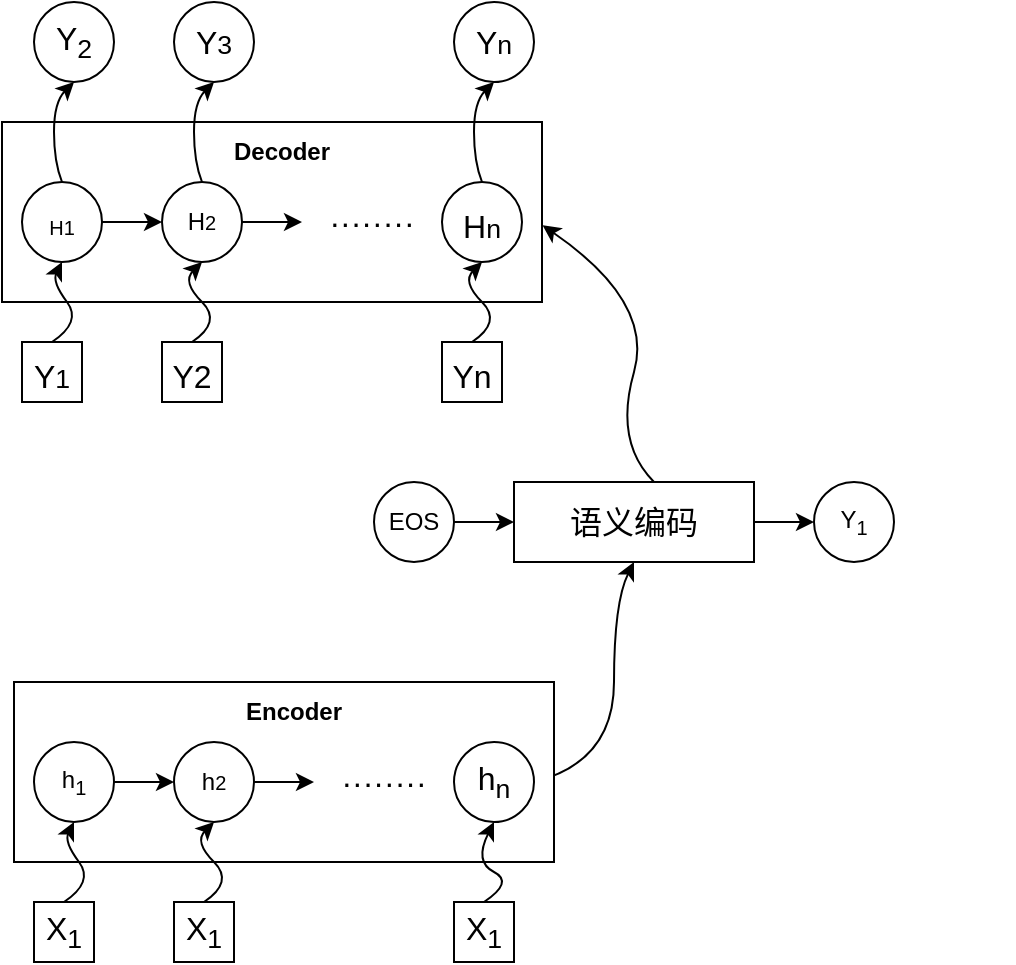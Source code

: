 <mxfile version="16.6.6" type="github">
  <diagram id="hiOp7Bwk2QjaeOvmeOmg" name="Page-1">
    <mxGraphModel dx="865" dy="476" grid="1" gridSize="10" guides="1" tooltips="1" connect="1" arrows="1" fold="1" page="1" pageScale="1" pageWidth="827" pageHeight="1169" math="0" shadow="0">
      <root>
        <mxCell id="0" />
        <mxCell id="1" parent="0" />
        <mxCell id="fNbBfzDh9LQIePBC2v9w-11" value="" style="group" vertex="1" connectable="0" parent="1">
          <mxGeometry x="370" y="390" width="70" height="40" as="geometry" />
        </mxCell>
        <mxCell id="fNbBfzDh9LQIePBC2v9w-12" value="" style="ellipse;whiteSpace=wrap;html=1;aspect=fixed;" vertex="1" parent="fNbBfzDh9LQIePBC2v9w-11">
          <mxGeometry width="40" height="40" as="geometry" />
        </mxCell>
        <mxCell id="fNbBfzDh9LQIePBC2v9w-14" value="h&lt;span style=&quot;font-size: 10px&quot;&gt;&lt;sub&gt;n&lt;/sub&gt;&lt;/span&gt;" style="text;html=1;strokeColor=none;fillColor=none;align=center;verticalAlign=middle;whiteSpace=wrap;rounded=0;" vertex="1" parent="fNbBfzDh9LQIePBC2v9w-11">
          <mxGeometry x="5" y="5" width="30" height="30" as="geometry" />
        </mxCell>
        <mxCell id="fNbBfzDh9LQIePBC2v9w-16" value="" style="curved=1;endArrow=classic;html=1;rounded=0;fontSize=16;exitX=1;exitY=0.5;exitDx=0;exitDy=0;" edge="1" parent="1" source="fNbBfzDh9LQIePBC2v9w-12">
          <mxGeometry width="50" height="50" relative="1" as="geometry">
            <mxPoint x="440" y="410" as="sourcePoint" />
            <mxPoint x="460" y="300" as="targetPoint" />
            <Array as="points">
              <mxPoint x="450" y="400" />
              <mxPoint x="450" y="320" />
            </Array>
          </mxGeometry>
        </mxCell>
        <mxCell id="fNbBfzDh9LQIePBC2v9w-25" value="" style="group;rotation=180;" vertex="1" connectable="0" parent="1">
          <mxGeometry x="580" y="240" width="70" height="40" as="geometry" />
        </mxCell>
        <mxCell id="fNbBfzDh9LQIePBC2v9w-49" value="" style="group" vertex="1" connectable="0" parent="1">
          <mxGeometry x="330" y="260" width="260" height="40" as="geometry" />
        </mxCell>
        <mxCell id="fNbBfzDh9LQIePBC2v9w-17" value="语义编码" style="rounded=0;whiteSpace=wrap;html=1;fontSize=16;" vertex="1" parent="fNbBfzDh9LQIePBC2v9w-49">
          <mxGeometry x="70" width="120" height="40" as="geometry" />
        </mxCell>
        <mxCell id="fNbBfzDh9LQIePBC2v9w-21" value="" style="group" vertex="1" connectable="0" parent="fNbBfzDh9LQIePBC2v9w-49">
          <mxGeometry width="70" height="40" as="geometry" />
        </mxCell>
        <mxCell id="fNbBfzDh9LQIePBC2v9w-22" value="" style="ellipse;whiteSpace=wrap;html=1;aspect=fixed;" vertex="1" parent="fNbBfzDh9LQIePBC2v9w-21">
          <mxGeometry width="40" height="40" as="geometry" />
        </mxCell>
        <mxCell id="fNbBfzDh9LQIePBC2v9w-23" value="" style="endArrow=classic;html=1;rounded=0;exitX=1;exitY=0.5;exitDx=0;exitDy=0;" edge="1" parent="fNbBfzDh9LQIePBC2v9w-21" source="fNbBfzDh9LQIePBC2v9w-22">
          <mxGeometry width="50" height="50" relative="1" as="geometry">
            <mxPoint x="70" y="60" as="sourcePoint" />
            <mxPoint x="70" y="20" as="targetPoint" />
          </mxGeometry>
        </mxCell>
        <mxCell id="fNbBfzDh9LQIePBC2v9w-24" value="EOS" style="text;html=1;strokeColor=none;fillColor=none;align=center;verticalAlign=middle;whiteSpace=wrap;rounded=0;" vertex="1" parent="fNbBfzDh9LQIePBC2v9w-21">
          <mxGeometry x="5" y="5" width="30" height="30" as="geometry" />
        </mxCell>
        <mxCell id="fNbBfzDh9LQIePBC2v9w-26" value="" style="ellipse;whiteSpace=wrap;html=1;aspect=fixed;" vertex="1" parent="fNbBfzDh9LQIePBC2v9w-49">
          <mxGeometry x="220" width="40" height="40" as="geometry" />
        </mxCell>
        <mxCell id="fNbBfzDh9LQIePBC2v9w-28" value="Y&lt;sub&gt;1&lt;/sub&gt;" style="text;html=1;strokeColor=none;fillColor=none;align=center;verticalAlign=middle;whiteSpace=wrap;rounded=0;" vertex="1" parent="fNbBfzDh9LQIePBC2v9w-49">
          <mxGeometry x="225" y="5" width="30" height="30" as="geometry" />
        </mxCell>
        <mxCell id="fNbBfzDh9LQIePBC2v9w-27" value="" style="endArrow=classic;html=1;rounded=0;exitX=1;exitY=0.5;exitDx=0;exitDy=0;" edge="1" parent="fNbBfzDh9LQIePBC2v9w-49" source="fNbBfzDh9LQIePBC2v9w-17">
          <mxGeometry width="50" height="50" relative="1" as="geometry">
            <mxPoint x="320" y="40" as="sourcePoint" />
            <mxPoint x="220" y="20" as="targetPoint" />
            <Array as="points" />
          </mxGeometry>
        </mxCell>
        <mxCell id="fNbBfzDh9LQIePBC2v9w-50" value="" style="curved=1;endArrow=classic;html=1;rounded=0;fontSize=16;exitX=1;exitY=0.5;exitDx=0;exitDy=0;entryX=1.001;entryY=0.574;entryDx=0;entryDy=0;entryPerimeter=0;" edge="1" parent="1" target="fNbBfzDh9LQIePBC2v9w-62">
          <mxGeometry width="50" height="50" relative="1" as="geometry">
            <mxPoint x="470" y="260" as="sourcePoint" />
            <mxPoint x="420" y="130" as="targetPoint" />
            <Array as="points">
              <mxPoint x="450" y="240" />
              <mxPoint x="470" y="170" />
            </Array>
          </mxGeometry>
        </mxCell>
        <mxCell id="fNbBfzDh9LQIePBC2v9w-54" value="" style="group" vertex="1" connectable="0" parent="1">
          <mxGeometry x="160" y="360" width="260" height="140" as="geometry" />
        </mxCell>
        <mxCell id="fNbBfzDh9LQIePBC2v9w-1" value="" style="rounded=0;whiteSpace=wrap;html=1;" vertex="1" parent="fNbBfzDh9LQIePBC2v9w-54">
          <mxGeometry x="-10" width="270" height="90" as="geometry" />
        </mxCell>
        <mxCell id="fNbBfzDh9LQIePBC2v9w-2" value="&lt;b&gt;Encoder&lt;/b&gt;" style="text;html=1;strokeColor=none;fillColor=none;align=center;verticalAlign=middle;whiteSpace=wrap;rounded=0;" vertex="1" parent="fNbBfzDh9LQIePBC2v9w-54">
          <mxGeometry x="100" width="60" height="30" as="geometry" />
        </mxCell>
        <mxCell id="fNbBfzDh9LQIePBC2v9w-6" value="" style="group" vertex="1" connectable="0" parent="fNbBfzDh9LQIePBC2v9w-54">
          <mxGeometry y="30" width="70" height="40" as="geometry" />
        </mxCell>
        <mxCell id="fNbBfzDh9LQIePBC2v9w-3" value="" style="ellipse;whiteSpace=wrap;html=1;aspect=fixed;" vertex="1" parent="fNbBfzDh9LQIePBC2v9w-6">
          <mxGeometry width="40" height="40" as="geometry" />
        </mxCell>
        <mxCell id="fNbBfzDh9LQIePBC2v9w-4" value="" style="endArrow=classic;html=1;rounded=0;exitX=1;exitY=0.5;exitDx=0;exitDy=0;" edge="1" parent="fNbBfzDh9LQIePBC2v9w-6" source="fNbBfzDh9LQIePBC2v9w-3">
          <mxGeometry width="50" height="50" relative="1" as="geometry">
            <mxPoint x="70" y="60" as="sourcePoint" />
            <mxPoint x="70" y="20" as="targetPoint" />
          </mxGeometry>
        </mxCell>
        <mxCell id="fNbBfzDh9LQIePBC2v9w-5" value="h&lt;sub&gt;1&lt;/sub&gt;" style="text;html=1;strokeColor=none;fillColor=none;align=center;verticalAlign=middle;whiteSpace=wrap;rounded=0;" vertex="1" parent="fNbBfzDh9LQIePBC2v9w-6">
          <mxGeometry x="5" y="5" width="30" height="30" as="geometry" />
        </mxCell>
        <mxCell id="fNbBfzDh9LQIePBC2v9w-7" value="" style="group" vertex="1" connectable="0" parent="fNbBfzDh9LQIePBC2v9w-54">
          <mxGeometry x="70" y="30" width="70" height="40" as="geometry" />
        </mxCell>
        <mxCell id="fNbBfzDh9LQIePBC2v9w-8" value="" style="ellipse;whiteSpace=wrap;html=1;aspect=fixed;" vertex="1" parent="fNbBfzDh9LQIePBC2v9w-7">
          <mxGeometry width="40" height="40" as="geometry" />
        </mxCell>
        <mxCell id="fNbBfzDh9LQIePBC2v9w-9" value="" style="endArrow=classic;html=1;rounded=0;exitX=1;exitY=0.5;exitDx=0;exitDy=0;" edge="1" parent="fNbBfzDh9LQIePBC2v9w-7" source="fNbBfzDh9LQIePBC2v9w-8">
          <mxGeometry width="50" height="50" relative="1" as="geometry">
            <mxPoint x="70" y="60" as="sourcePoint" />
            <mxPoint x="70" y="20" as="targetPoint" />
          </mxGeometry>
        </mxCell>
        <mxCell id="fNbBfzDh9LQIePBC2v9w-10" value="h&lt;span style=&quot;font-size: 10px&quot;&gt;2&lt;/span&gt;" style="text;html=1;strokeColor=none;fillColor=none;align=center;verticalAlign=middle;whiteSpace=wrap;rounded=0;" vertex="1" parent="fNbBfzDh9LQIePBC2v9w-7">
          <mxGeometry x="5" y="5" width="30" height="30" as="geometry" />
        </mxCell>
        <mxCell id="fNbBfzDh9LQIePBC2v9w-15" value="&lt;font style=&quot;font-size: 16px&quot;&gt;········&lt;/font&gt;" style="text;html=1;strokeColor=none;fillColor=none;align=center;verticalAlign=middle;whiteSpace=wrap;rounded=0;" vertex="1" parent="fNbBfzDh9LQIePBC2v9w-54">
          <mxGeometry x="150" y="30" width="50" height="40" as="geometry" />
        </mxCell>
        <mxCell id="fNbBfzDh9LQIePBC2v9w-37" value="" style="group" vertex="1" connectable="0" parent="fNbBfzDh9LQIePBC2v9w-54">
          <mxGeometry y="90" width="30" height="50" as="geometry" />
        </mxCell>
        <mxCell id="fNbBfzDh9LQIePBC2v9w-33" value="" style="group" vertex="1" connectable="0" parent="fNbBfzDh9LQIePBC2v9w-37">
          <mxGeometry y="20" width="30" height="30" as="geometry" />
        </mxCell>
        <mxCell id="fNbBfzDh9LQIePBC2v9w-31" value="" style="rounded=0;whiteSpace=wrap;html=1;fontSize=16;" vertex="1" parent="fNbBfzDh9LQIePBC2v9w-33">
          <mxGeometry width="30" height="30" as="geometry" />
        </mxCell>
        <mxCell id="fNbBfzDh9LQIePBC2v9w-32" value="X&lt;sub&gt;1&lt;/sub&gt;" style="text;html=1;strokeColor=none;fillColor=none;align=center;verticalAlign=middle;whiteSpace=wrap;rounded=0;fontSize=16;" vertex="1" parent="fNbBfzDh9LQIePBC2v9w-33">
          <mxGeometry x="10" y="5" width="10" height="20" as="geometry" />
        </mxCell>
        <mxCell id="fNbBfzDh9LQIePBC2v9w-38" value="" style="group" vertex="1" connectable="0" parent="fNbBfzDh9LQIePBC2v9w-54">
          <mxGeometry x="70" y="90" width="30" height="50" as="geometry" />
        </mxCell>
        <mxCell id="fNbBfzDh9LQIePBC2v9w-39" value="" style="group" vertex="1" connectable="0" parent="fNbBfzDh9LQIePBC2v9w-38">
          <mxGeometry y="20" width="30" height="30" as="geometry" />
        </mxCell>
        <mxCell id="fNbBfzDh9LQIePBC2v9w-40" value="" style="rounded=0;whiteSpace=wrap;html=1;fontSize=16;" vertex="1" parent="fNbBfzDh9LQIePBC2v9w-39">
          <mxGeometry width="30" height="30" as="geometry" />
        </mxCell>
        <mxCell id="fNbBfzDh9LQIePBC2v9w-41" value="X&lt;sub&gt;1&lt;/sub&gt;" style="text;html=1;strokeColor=none;fillColor=none;align=center;verticalAlign=middle;whiteSpace=wrap;rounded=0;fontSize=16;" vertex="1" parent="fNbBfzDh9LQIePBC2v9w-39">
          <mxGeometry x="10" y="5" width="10" height="20" as="geometry" />
        </mxCell>
        <mxCell id="fNbBfzDh9LQIePBC2v9w-43" value="" style="group" vertex="1" connectable="0" parent="fNbBfzDh9LQIePBC2v9w-54">
          <mxGeometry x="210" y="90" width="30" height="50" as="geometry" />
        </mxCell>
        <mxCell id="fNbBfzDh9LQIePBC2v9w-44" value="" style="group" vertex="1" connectable="0" parent="fNbBfzDh9LQIePBC2v9w-43">
          <mxGeometry y="20" width="30" height="30" as="geometry" />
        </mxCell>
        <mxCell id="fNbBfzDh9LQIePBC2v9w-45" value="" style="rounded=0;whiteSpace=wrap;html=1;fontSize=16;" vertex="1" parent="fNbBfzDh9LQIePBC2v9w-44">
          <mxGeometry width="30" height="30" as="geometry" />
        </mxCell>
        <mxCell id="fNbBfzDh9LQIePBC2v9w-46" value="X&lt;sub&gt;1&lt;/sub&gt;" style="text;html=1;strokeColor=none;fillColor=none;align=center;verticalAlign=middle;whiteSpace=wrap;rounded=0;fontSize=16;" vertex="1" parent="fNbBfzDh9LQIePBC2v9w-44">
          <mxGeometry x="10" y="5" width="10" height="20" as="geometry" />
        </mxCell>
        <mxCell id="fNbBfzDh9LQIePBC2v9w-42" value="" style="curved=1;endArrow=classic;html=1;rounded=0;fontSize=16;exitX=0.5;exitY=0;exitDx=0;exitDy=0;entryX=0.5;entryY=1;entryDx=0;entryDy=0;" edge="1" parent="fNbBfzDh9LQIePBC2v9w-54" source="fNbBfzDh9LQIePBC2v9w-40" target="fNbBfzDh9LQIePBC2v9w-8">
          <mxGeometry width="50" height="50" relative="1" as="geometry">
            <mxPoint x="-10" y="150" as="sourcePoint" />
            <mxPoint x="40" y="100" as="targetPoint" />
            <Array as="points">
              <mxPoint x="100" y="100" />
              <mxPoint x="80" y="80" />
            </Array>
          </mxGeometry>
        </mxCell>
        <mxCell id="fNbBfzDh9LQIePBC2v9w-47" value="" style="curved=1;endArrow=classic;html=1;rounded=0;fontSize=16;entryX=0.5;entryY=1;entryDx=0;entryDy=0;exitX=0.5;exitY=0;exitDx=0;exitDy=0;" edge="1" parent="fNbBfzDh9LQIePBC2v9w-54" source="fNbBfzDh9LQIePBC2v9w-45" target="fNbBfzDh9LQIePBC2v9w-12">
          <mxGeometry width="50" height="50" relative="1" as="geometry">
            <mxPoint x="130" y="150" as="sourcePoint" />
            <mxPoint x="180" y="100" as="targetPoint" />
            <Array as="points">
              <mxPoint x="240" y="100" />
              <mxPoint x="220" y="90" />
            </Array>
          </mxGeometry>
        </mxCell>
        <mxCell id="fNbBfzDh9LQIePBC2v9w-36" value="" style="curved=1;endArrow=classic;html=1;rounded=0;fontSize=16;entryX=0.5;entryY=1;entryDx=0;entryDy=0;exitX=0.5;exitY=0;exitDx=0;exitDy=0;" edge="1" parent="fNbBfzDh9LQIePBC2v9w-54" source="fNbBfzDh9LQIePBC2v9w-31" target="fNbBfzDh9LQIePBC2v9w-3">
          <mxGeometry width="50" height="50" relative="1" as="geometry">
            <mxPoint x="80" y="510" as="sourcePoint" />
            <mxPoint x="130" y="460" as="targetPoint" />
            <Array as="points">
              <mxPoint x="30" y="100" />
              <mxPoint x="15" y="80" />
            </Array>
          </mxGeometry>
        </mxCell>
        <mxCell id="fNbBfzDh9LQIePBC2v9w-57" value="h&lt;sub&gt;n&lt;/sub&gt;" style="ellipse;whiteSpace=wrap;html=1;aspect=fixed;fontSize=16;" vertex="1" parent="fNbBfzDh9LQIePBC2v9w-54">
          <mxGeometry x="210" y="30" width="40" height="40" as="geometry" />
        </mxCell>
        <mxCell id="fNbBfzDh9LQIePBC2v9w-61" value="" style="group" vertex="1" connectable="0" parent="1">
          <mxGeometry x="154" y="80" width="260" height="140" as="geometry" />
        </mxCell>
        <mxCell id="fNbBfzDh9LQIePBC2v9w-62" value="" style="rounded=0;whiteSpace=wrap;html=1;" vertex="1" parent="fNbBfzDh9LQIePBC2v9w-61">
          <mxGeometry x="-10" width="270" height="90" as="geometry" />
        </mxCell>
        <mxCell id="fNbBfzDh9LQIePBC2v9w-63" value="&lt;b&gt;Decoder&lt;/b&gt;" style="text;html=1;strokeColor=none;fillColor=none;align=center;verticalAlign=middle;whiteSpace=wrap;rounded=0;" vertex="1" parent="fNbBfzDh9LQIePBC2v9w-61">
          <mxGeometry x="100" width="60" height="30" as="geometry" />
        </mxCell>
        <mxCell id="fNbBfzDh9LQIePBC2v9w-64" value="" style="group" vertex="1" connectable="0" parent="fNbBfzDh9LQIePBC2v9w-61">
          <mxGeometry y="30" width="70" height="40" as="geometry" />
        </mxCell>
        <mxCell id="fNbBfzDh9LQIePBC2v9w-65" value="" style="ellipse;whiteSpace=wrap;html=1;aspect=fixed;" vertex="1" parent="fNbBfzDh9LQIePBC2v9w-64">
          <mxGeometry width="40" height="40" as="geometry" />
        </mxCell>
        <mxCell id="fNbBfzDh9LQIePBC2v9w-66" value="" style="endArrow=classic;html=1;rounded=0;exitX=1;exitY=0.5;exitDx=0;exitDy=0;" edge="1" parent="fNbBfzDh9LQIePBC2v9w-64" source="fNbBfzDh9LQIePBC2v9w-65">
          <mxGeometry width="50" height="50" relative="1" as="geometry">
            <mxPoint x="70" y="60" as="sourcePoint" />
            <mxPoint x="70" y="20" as="targetPoint" />
          </mxGeometry>
        </mxCell>
        <mxCell id="fNbBfzDh9LQIePBC2v9w-67" value="&lt;sub&gt;H1&lt;/sub&gt;" style="text;html=1;strokeColor=none;fillColor=none;align=center;verticalAlign=middle;whiteSpace=wrap;rounded=0;" vertex="1" parent="fNbBfzDh9LQIePBC2v9w-64">
          <mxGeometry x="5" y="5" width="30" height="30" as="geometry" />
        </mxCell>
        <mxCell id="fNbBfzDh9LQIePBC2v9w-68" value="" style="group" vertex="1" connectable="0" parent="fNbBfzDh9LQIePBC2v9w-61">
          <mxGeometry x="70" y="30" width="70" height="40" as="geometry" />
        </mxCell>
        <mxCell id="fNbBfzDh9LQIePBC2v9w-69" value="" style="ellipse;whiteSpace=wrap;html=1;aspect=fixed;" vertex="1" parent="fNbBfzDh9LQIePBC2v9w-68">
          <mxGeometry width="40" height="40" as="geometry" />
        </mxCell>
        <mxCell id="fNbBfzDh9LQIePBC2v9w-70" value="" style="endArrow=classic;html=1;rounded=0;exitX=1;exitY=0.5;exitDx=0;exitDy=0;" edge="1" parent="fNbBfzDh9LQIePBC2v9w-68" source="fNbBfzDh9LQIePBC2v9w-69">
          <mxGeometry width="50" height="50" relative="1" as="geometry">
            <mxPoint x="70" y="60" as="sourcePoint" />
            <mxPoint x="70" y="20" as="targetPoint" />
          </mxGeometry>
        </mxCell>
        <mxCell id="fNbBfzDh9LQIePBC2v9w-71" value="H&lt;span style=&quot;font-size: 10px&quot;&gt;2&lt;/span&gt;" style="text;html=1;strokeColor=none;fillColor=none;align=center;verticalAlign=middle;whiteSpace=wrap;rounded=0;" vertex="1" parent="fNbBfzDh9LQIePBC2v9w-68">
          <mxGeometry x="5" y="5" width="30" height="30" as="geometry" />
        </mxCell>
        <mxCell id="fNbBfzDh9LQIePBC2v9w-72" value="&lt;font style=&quot;font-size: 16px&quot;&gt;········&lt;/font&gt;" style="text;html=1;strokeColor=none;fillColor=none;align=center;verticalAlign=middle;whiteSpace=wrap;rounded=0;" vertex="1" parent="fNbBfzDh9LQIePBC2v9w-61">
          <mxGeometry x="150" y="30" width="50" height="40" as="geometry" />
        </mxCell>
        <mxCell id="fNbBfzDh9LQIePBC2v9w-73" value="" style="group" vertex="1" connectable="0" parent="fNbBfzDh9LQIePBC2v9w-61">
          <mxGeometry y="90" width="30" height="50" as="geometry" />
        </mxCell>
        <mxCell id="fNbBfzDh9LQIePBC2v9w-74" value="" style="group" vertex="1" connectable="0" parent="fNbBfzDh9LQIePBC2v9w-73">
          <mxGeometry y="20" width="30" height="30" as="geometry" />
        </mxCell>
        <mxCell id="fNbBfzDh9LQIePBC2v9w-75" value="" style="rounded=0;whiteSpace=wrap;html=1;fontSize=16;" vertex="1" parent="fNbBfzDh9LQIePBC2v9w-74">
          <mxGeometry width="30" height="30" as="geometry" />
        </mxCell>
        <mxCell id="fNbBfzDh9LQIePBC2v9w-76" value="&lt;sub&gt;&lt;span style=&quot;font-size: 16px&quot;&gt;Y&lt;/span&gt;1&lt;/sub&gt;" style="text;html=1;strokeColor=none;fillColor=none;align=center;verticalAlign=middle;whiteSpace=wrap;rounded=0;fontSize=16;" vertex="1" parent="fNbBfzDh9LQIePBC2v9w-74">
          <mxGeometry x="10" y="5" width="10" height="20" as="geometry" />
        </mxCell>
        <mxCell id="fNbBfzDh9LQIePBC2v9w-77" value="" style="group" vertex="1" connectable="0" parent="fNbBfzDh9LQIePBC2v9w-61">
          <mxGeometry x="70" y="90" width="30" height="50" as="geometry" />
        </mxCell>
        <mxCell id="fNbBfzDh9LQIePBC2v9w-78" value="" style="group" vertex="1" connectable="0" parent="fNbBfzDh9LQIePBC2v9w-77">
          <mxGeometry y="20" width="30" height="30" as="geometry" />
        </mxCell>
        <mxCell id="fNbBfzDh9LQIePBC2v9w-79" value="" style="rounded=0;whiteSpace=wrap;html=1;fontSize=16;" vertex="1" parent="fNbBfzDh9LQIePBC2v9w-78">
          <mxGeometry width="30" height="30" as="geometry" />
        </mxCell>
        <mxCell id="fNbBfzDh9LQIePBC2v9w-80" value="&lt;sub&gt;&lt;span style=&quot;font-size: 16px&quot;&gt;Y2&lt;/span&gt;&lt;/sub&gt;" style="text;html=1;strokeColor=none;fillColor=none;align=center;verticalAlign=middle;whiteSpace=wrap;rounded=0;fontSize=16;" vertex="1" parent="fNbBfzDh9LQIePBC2v9w-78">
          <mxGeometry x="10" y="5" width="10" height="20" as="geometry" />
        </mxCell>
        <mxCell id="fNbBfzDh9LQIePBC2v9w-81" value="" style="group" vertex="1" connectable="0" parent="fNbBfzDh9LQIePBC2v9w-61">
          <mxGeometry x="210" y="90" width="30" height="50" as="geometry" />
        </mxCell>
        <mxCell id="fNbBfzDh9LQIePBC2v9w-82" value="" style="group" vertex="1" connectable="0" parent="fNbBfzDh9LQIePBC2v9w-81">
          <mxGeometry y="20" width="30" height="30" as="geometry" />
        </mxCell>
        <mxCell id="fNbBfzDh9LQIePBC2v9w-83" value="" style="rounded=0;whiteSpace=wrap;html=1;fontSize=16;" vertex="1" parent="fNbBfzDh9LQIePBC2v9w-82">
          <mxGeometry width="30" height="30" as="geometry" />
        </mxCell>
        <mxCell id="fNbBfzDh9LQIePBC2v9w-84" value="&lt;sub&gt;&lt;span style=&quot;font-size: 16px&quot;&gt;Yn&lt;/span&gt;&lt;/sub&gt;" style="text;html=1;strokeColor=none;fillColor=none;align=center;verticalAlign=middle;whiteSpace=wrap;rounded=0;fontSize=16;" vertex="1" parent="fNbBfzDh9LQIePBC2v9w-82">
          <mxGeometry x="10" y="5" width="10" height="20" as="geometry" />
        </mxCell>
        <mxCell id="fNbBfzDh9LQIePBC2v9w-85" value="" style="curved=1;endArrow=classic;html=1;rounded=0;fontSize=16;exitX=0.5;exitY=0;exitDx=0;exitDy=0;entryX=0.5;entryY=1;entryDx=0;entryDy=0;" edge="1" parent="fNbBfzDh9LQIePBC2v9w-61" source="fNbBfzDh9LQIePBC2v9w-79" target="fNbBfzDh9LQIePBC2v9w-69">
          <mxGeometry width="50" height="50" relative="1" as="geometry">
            <mxPoint x="-10" y="150" as="sourcePoint" />
            <mxPoint x="40" y="100" as="targetPoint" />
            <Array as="points">
              <mxPoint x="100" y="100" />
              <mxPoint x="80" y="80" />
            </Array>
          </mxGeometry>
        </mxCell>
        <mxCell id="fNbBfzDh9LQIePBC2v9w-86" value="" style="curved=1;endArrow=classic;html=1;rounded=0;fontSize=16;entryX=0.5;entryY=1;entryDx=0;entryDy=0;exitX=0.5;exitY=0;exitDx=0;exitDy=0;" edge="1" parent="fNbBfzDh9LQIePBC2v9w-61" source="fNbBfzDh9LQIePBC2v9w-75" target="fNbBfzDh9LQIePBC2v9w-65">
          <mxGeometry width="50" height="50" relative="1" as="geometry">
            <mxPoint x="80" y="510" as="sourcePoint" />
            <mxPoint x="130" y="460" as="targetPoint" />
            <Array as="points">
              <mxPoint x="30" y="100" />
              <mxPoint x="15" y="80" />
            </Array>
          </mxGeometry>
        </mxCell>
        <mxCell id="fNbBfzDh9LQIePBC2v9w-87" value="&lt;sub&gt;&lt;span style=&quot;font-size: 16px&quot;&gt;H&lt;/span&gt;n&lt;/sub&gt;" style="ellipse;whiteSpace=wrap;html=1;aspect=fixed;fontSize=16;" vertex="1" parent="fNbBfzDh9LQIePBC2v9w-61">
          <mxGeometry x="210" y="30" width="40" height="40" as="geometry" />
        </mxCell>
        <mxCell id="fNbBfzDh9LQIePBC2v9w-89" value="" style="curved=1;endArrow=classic;html=1;rounded=0;fontSize=16;exitX=0.5;exitY=0;exitDx=0;exitDy=0;entryX=0.5;entryY=1;entryDx=0;entryDy=0;" edge="1" parent="fNbBfzDh9LQIePBC2v9w-61">
          <mxGeometry width="50" height="50" relative="1" as="geometry">
            <mxPoint x="225" y="110" as="sourcePoint" />
            <mxPoint x="230" y="70" as="targetPoint" />
            <Array as="points">
              <mxPoint x="240" y="100" />
              <mxPoint x="220" y="80" />
            </Array>
          </mxGeometry>
        </mxCell>
        <mxCell id="fNbBfzDh9LQIePBC2v9w-90" value="" style="curved=1;endArrow=classic;html=1;rounded=0;fontSize=16;exitX=0.5;exitY=0;exitDx=0;exitDy=0;" edge="1" parent="1" source="fNbBfzDh9LQIePBC2v9w-65">
          <mxGeometry width="50" height="50" relative="1" as="geometry">
            <mxPoint x="180" y="110" as="sourcePoint" />
            <mxPoint x="180" y="60" as="targetPoint" />
            <Array as="points">
              <mxPoint x="170" y="100" />
              <mxPoint x="170" y="70" />
            </Array>
          </mxGeometry>
        </mxCell>
        <mxCell id="fNbBfzDh9LQIePBC2v9w-91" value="" style="curved=1;endArrow=classic;html=1;rounded=0;fontSize=16;exitX=0.5;exitY=0;exitDx=0;exitDy=0;" edge="1" parent="1">
          <mxGeometry width="50" height="50" relative="1" as="geometry">
            <mxPoint x="244" y="110" as="sourcePoint" />
            <mxPoint x="250" y="60" as="targetPoint" />
            <Array as="points">
              <mxPoint x="240" y="100" />
              <mxPoint x="240" y="70" />
            </Array>
          </mxGeometry>
        </mxCell>
        <mxCell id="fNbBfzDh9LQIePBC2v9w-92" value="" style="curved=1;endArrow=classic;html=1;rounded=0;fontSize=16;exitX=0.5;exitY=0;exitDx=0;exitDy=0;" edge="1" parent="1">
          <mxGeometry width="50" height="50" relative="1" as="geometry">
            <mxPoint x="384" y="110" as="sourcePoint" />
            <mxPoint x="390" y="60" as="targetPoint" />
            <Array as="points">
              <mxPoint x="380" y="100" />
              <mxPoint x="380" y="70" />
            </Array>
          </mxGeometry>
        </mxCell>
        <mxCell id="fNbBfzDh9LQIePBC2v9w-95" value="Y&lt;sub&gt;2&lt;/sub&gt;" style="ellipse;whiteSpace=wrap;html=1;aspect=fixed;fontSize=16;" vertex="1" parent="1">
          <mxGeometry x="160" y="20" width="40" height="40" as="geometry" />
        </mxCell>
        <mxCell id="fNbBfzDh9LQIePBC2v9w-96" value="Y&lt;span style=&quot;font-size: 13.333px&quot;&gt;3&lt;/span&gt;" style="ellipse;whiteSpace=wrap;html=1;aspect=fixed;fontSize=16;" vertex="1" parent="1">
          <mxGeometry x="230" y="20" width="40" height="40" as="geometry" />
        </mxCell>
        <mxCell id="fNbBfzDh9LQIePBC2v9w-97" value="Y&lt;span style=&quot;font-size: 13.333px&quot;&gt;n&lt;/span&gt;" style="ellipse;whiteSpace=wrap;html=1;aspect=fixed;fontSize=16;" vertex="1" parent="1">
          <mxGeometry x="370" y="20" width="40" height="40" as="geometry" />
        </mxCell>
      </root>
    </mxGraphModel>
  </diagram>
</mxfile>
